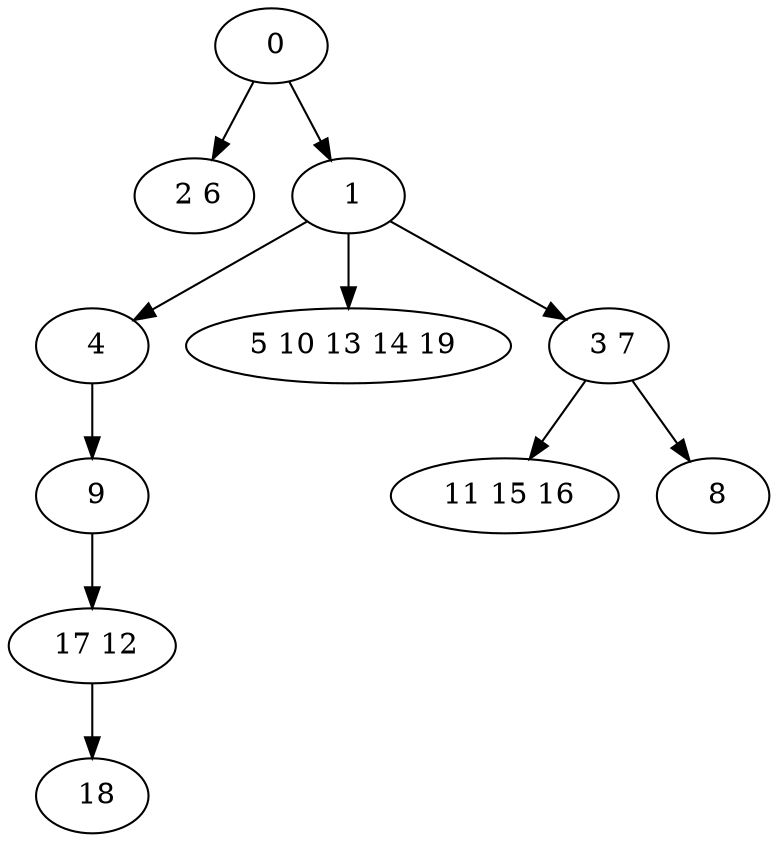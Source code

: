 digraph mytree {
" 0" -> " 2 6";
" 0" -> " 1";
" 2 6";
" 1" -> " 4";
" 1" -> " 5 10 13 14 19";
" 1" -> " 3 7";
" 4" -> " 9";
" 5 10 13 14 19";
" 3 7" -> " 11 15 16";
" 3 7" -> " 8";
" 9" -> " 17 12";
" 17 12" -> " 18";
" 18";
" 11 15 16";
" 8";
}
